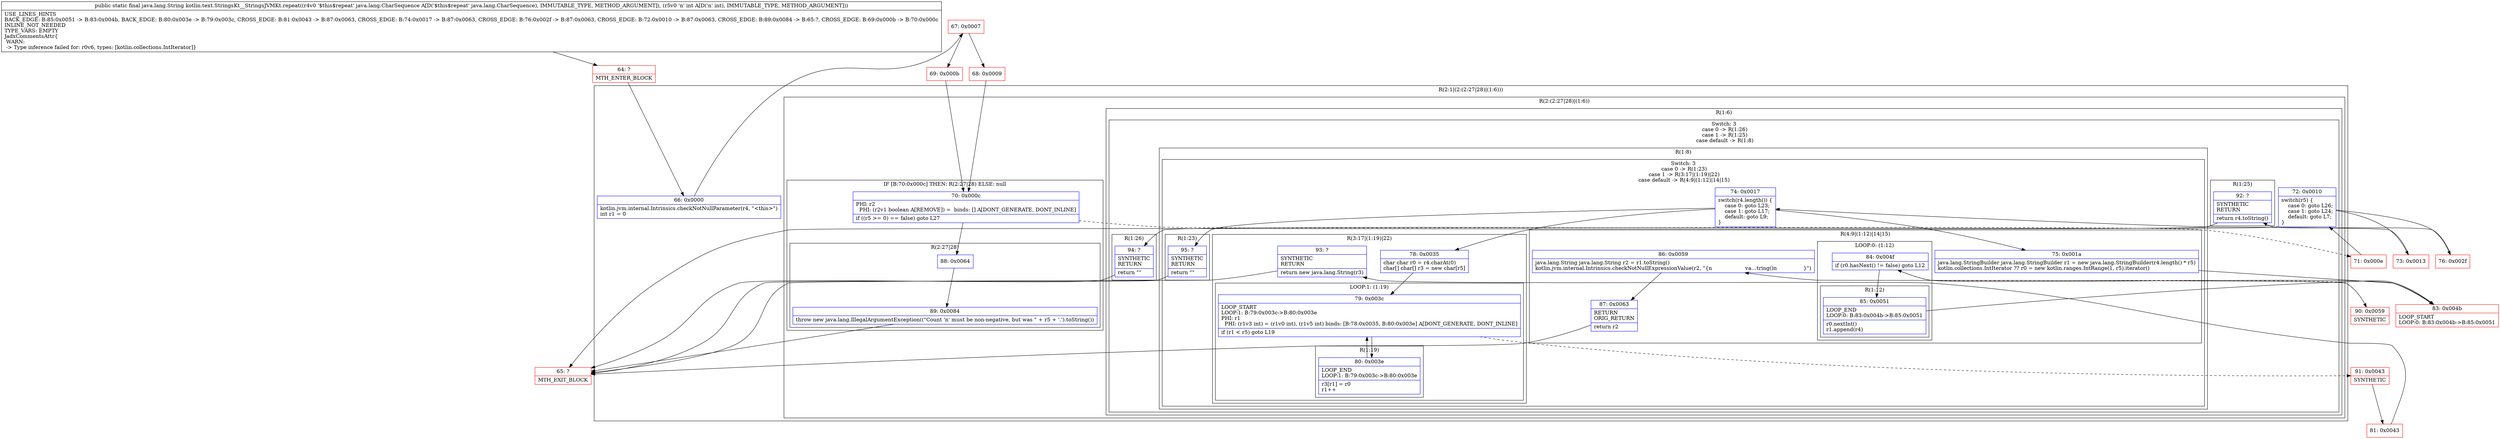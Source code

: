 digraph "CFG forkotlin.text.StringsKt__StringsJVMKt.repeat(Ljava\/lang\/CharSequence;I)Ljava\/lang\/String;" {
subgraph cluster_Region_352269017 {
label = "R(2:1|(2:(2:27|28)|(1:6)))";
node [shape=record,color=blue];
Node_66 [shape=record,label="{66\:\ 0x0000|kotlin.jvm.internal.Intrinsics.checkNotNullParameter(r4, \"\<this\>\")\lint r1 = 0\l}"];
subgraph cluster_Region_2000462012 {
label = "R(2:(2:27|28)|(1:6))";
node [shape=record,color=blue];
subgraph cluster_IfRegion_417035727 {
label = "IF [B:70:0x000c] THEN: R(2:27|28) ELSE: null";
node [shape=record,color=blue];
Node_70 [shape=record,label="{70\:\ 0x000c|PHI: r2 \l  PHI: (r2v1 boolean A[REMOVE]) =  binds: [] A[DONT_GENERATE, DONT_INLINE]\l|if ((r5 \>= 0) == false) goto L27\l}"];
subgraph cluster_Region_1754044041 {
label = "R(2:27|28)";
node [shape=record,color=blue];
Node_88 [shape=record,label="{88\:\ 0x0064}"];
Node_89 [shape=record,label="{89\:\ 0x0084|throw new java.lang.IllegalArgumentException((\"Count 'n' must be non\-negative, but was \" + r5 + '.').toString())\l}"];
}
}
subgraph cluster_Region_179243645 {
label = "R(1:6)";
node [shape=record,color=blue];
subgraph cluster_SwitchRegion_402940628 {
label = "Switch: 3
 case 0 -> R(1:26)
 case 1 -> R(1:25)
 case default -> R(1:8)";
node [shape=record,color=blue];
Node_72 [shape=record,label="{72\:\ 0x0010|switch(r5) \{\l    case 0: goto L26;\l    case 1: goto L24;\l    default: goto L7;\l\}\l}"];
subgraph cluster_Region_1538398486 {
label = "R(1:26)";
node [shape=record,color=blue];
Node_94 [shape=record,label="{94\:\ ?|SYNTHETIC\lRETURN\l|return \"\"\l}"];
}
subgraph cluster_Region_1460069431 {
label = "R(1:25)";
node [shape=record,color=blue];
Node_92 [shape=record,label="{92\:\ ?|SYNTHETIC\lRETURN\l|return r4.toString()\l}"];
}
subgraph cluster_Region_621342792 {
label = "R(1:8)";
node [shape=record,color=blue];
subgraph cluster_SwitchRegion_505492735 {
label = "Switch: 3
 case 0 -> R(1:23)
 case 1 -> R(3:17|(1:19)|22)
 case default -> R(4:9|(1:12)|14|15)";
node [shape=record,color=blue];
Node_74 [shape=record,label="{74\:\ 0x0017|switch(r4.length()) \{\l    case 0: goto L23;\l    case 1: goto L17;\l    default: goto L9;\l\}\l}"];
subgraph cluster_Region_1427174532 {
label = "R(1:23)";
node [shape=record,color=blue];
Node_95 [shape=record,label="{95\:\ ?|SYNTHETIC\lRETURN\l|return \"\"\l}"];
}
subgraph cluster_Region_1023583698 {
label = "R(3:17|(1:19)|22)";
node [shape=record,color=blue];
Node_78 [shape=record,label="{78\:\ 0x0035|char char r0 = r4.charAt(0)\lchar[] char[] r3 = new char[r5]\l}"];
subgraph cluster_LoopRegion_771109223 {
label = "LOOP:1: (1:19)";
node [shape=record,color=blue];
Node_79 [shape=record,label="{79\:\ 0x003c|LOOP_START\lLOOP:1: B:79:0x003c\-\>B:80:0x003e\lPHI: r1 \l  PHI: (r1v3 int) = (r1v0 int), (r1v5 int) binds: [B:78:0x0035, B:80:0x003e] A[DONT_GENERATE, DONT_INLINE]\l|if (r1 \< r5) goto L19\l}"];
subgraph cluster_Region_123118947 {
label = "R(1:19)";
node [shape=record,color=blue];
Node_80 [shape=record,label="{80\:\ 0x003e|LOOP_END\lLOOP:1: B:79:0x003c\-\>B:80:0x003e\l|r3[r1] = r0\lr1++\l}"];
}
}
Node_93 [shape=record,label="{93\:\ ?|SYNTHETIC\lRETURN\l|return new java.lang.String(r3)\l}"];
}
subgraph cluster_Region_1342579025 {
label = "R(4:9|(1:12)|14|15)";
node [shape=record,color=blue];
Node_75 [shape=record,label="{75\:\ 0x001a|java.lang.StringBuilder java.lang.StringBuilder r1 = new java.lang.StringBuilder(r4.length() * r5)\lkotlin.collections.IntIterator ?? r0 = new kotlin.ranges.IntRange(1, r5).iterator()\l}"];
subgraph cluster_LoopRegion_2116589165 {
label = "LOOP:0: (1:12)";
node [shape=record,color=blue];
Node_84 [shape=record,label="{84\:\ 0x004f|if (r0.hasNext() != false) goto L12\l}"];
subgraph cluster_Region_1281838911 {
label = "R(1:12)";
node [shape=record,color=blue];
Node_85 [shape=record,label="{85\:\ 0x0051|LOOP_END\lLOOP:0: B:83:0x004b\-\>B:85:0x0051\l|r0.nextInt()\lr1.append(r4)\l}"];
}
}
Node_86 [shape=record,label="{86\:\ 0x0059|java.lang.String java.lang.String r2 = r1.toString()\lkotlin.jvm.internal.Intrinsics.checkNotNullExpressionValue(r2, \"\{n                    va…tring()n                \}\")\l}"];
Node_87 [shape=record,label="{87\:\ 0x0063|RETURN\lORIG_RETURN\l|return r2\l}"];
}
}
}
}
}
}
}
Node_64 [shape=record,color=red,label="{64\:\ ?|MTH_ENTER_BLOCK\l}"];
Node_67 [shape=record,color=red,label="{67\:\ 0x0007}"];
Node_68 [shape=record,color=red,label="{68\:\ 0x0009}"];
Node_71 [shape=record,color=red,label="{71\:\ 0x000e}"];
Node_73 [shape=record,color=red,label="{73\:\ 0x0013}"];
Node_83 [shape=record,color=red,label="{83\:\ 0x004b|LOOP_START\lLOOP:0: B:83:0x004b\-\>B:85:0x0051\l}"];
Node_90 [shape=record,color=red,label="{90\:\ 0x0059|SYNTHETIC\l}"];
Node_65 [shape=record,color=red,label="{65\:\ ?|MTH_EXIT_BLOCK\l}"];
Node_91 [shape=record,color=red,label="{91\:\ 0x0043|SYNTHETIC\l}"];
Node_81 [shape=record,color=red,label="{81\:\ 0x0043}"];
Node_76 [shape=record,color=red,label="{76\:\ 0x002f}"];
Node_69 [shape=record,color=red,label="{69\:\ 0x000b}"];
MethodNode[shape=record,label="{public static final java.lang.String kotlin.text.StringsKt__StringsJVMKt.repeat((r4v0 '$this$repeat' java.lang.CharSequence A[D('$this$repeat' java.lang.CharSequence), IMMUTABLE_TYPE, METHOD_ARGUMENT]), (r5v0 'n' int A[D('n' int), IMMUTABLE_TYPE, METHOD_ARGUMENT]))  | USE_LINES_HINTS\lBACK_EDGE: B:85:0x0051 \-\> B:83:0x004b, BACK_EDGE: B:80:0x003e \-\> B:79:0x003c, CROSS_EDGE: B:81:0x0043 \-\> B:87:0x0063, CROSS_EDGE: B:74:0x0017 \-\> B:87:0x0063, CROSS_EDGE: B:76:0x002f \-\> B:87:0x0063, CROSS_EDGE: B:72:0x0010 \-\> B:87:0x0063, CROSS_EDGE: B:89:0x0084 \-\> B:65:?, CROSS_EDGE: B:69:0x000b \-\> B:70:0x000c\lINLINE_NOT_NEEDED\lTYPE_VARS: EMPTY\lJadxCommentsAttr\{\l WARN: \l \-\> Type inference failed for: r0v6, types: [kotlin.collections.IntIterator]\}\l}"];
MethodNode -> Node_64;Node_66 -> Node_67;
Node_70 -> Node_71[style=dashed];
Node_70 -> Node_88;
Node_88 -> Node_89;
Node_89 -> Node_65;
Node_72 -> Node_73;
Node_72 -> Node_76;
Node_72 -> Node_94;
Node_94 -> Node_65;
Node_92 -> Node_65;
Node_74 -> Node_75;
Node_74 -> Node_78;
Node_74 -> Node_95;
Node_95 -> Node_65;
Node_78 -> Node_79;
Node_79 -> Node_80;
Node_79 -> Node_91[style=dashed];
Node_80 -> Node_79;
Node_93 -> Node_65;
Node_75 -> Node_83;
Node_84 -> Node_85;
Node_84 -> Node_90[style=dashed];
Node_85 -> Node_83;
Node_86 -> Node_87;
Node_87 -> Node_65;
Node_64 -> Node_66;
Node_67 -> Node_68;
Node_67 -> Node_69;
Node_68 -> Node_70;
Node_71 -> Node_72;
Node_73 -> Node_74;
Node_83 -> Node_84;
Node_90 -> Node_86;
Node_91 -> Node_81;
Node_81 -> Node_93;
Node_76 -> Node_92;
Node_69 -> Node_70;
}

